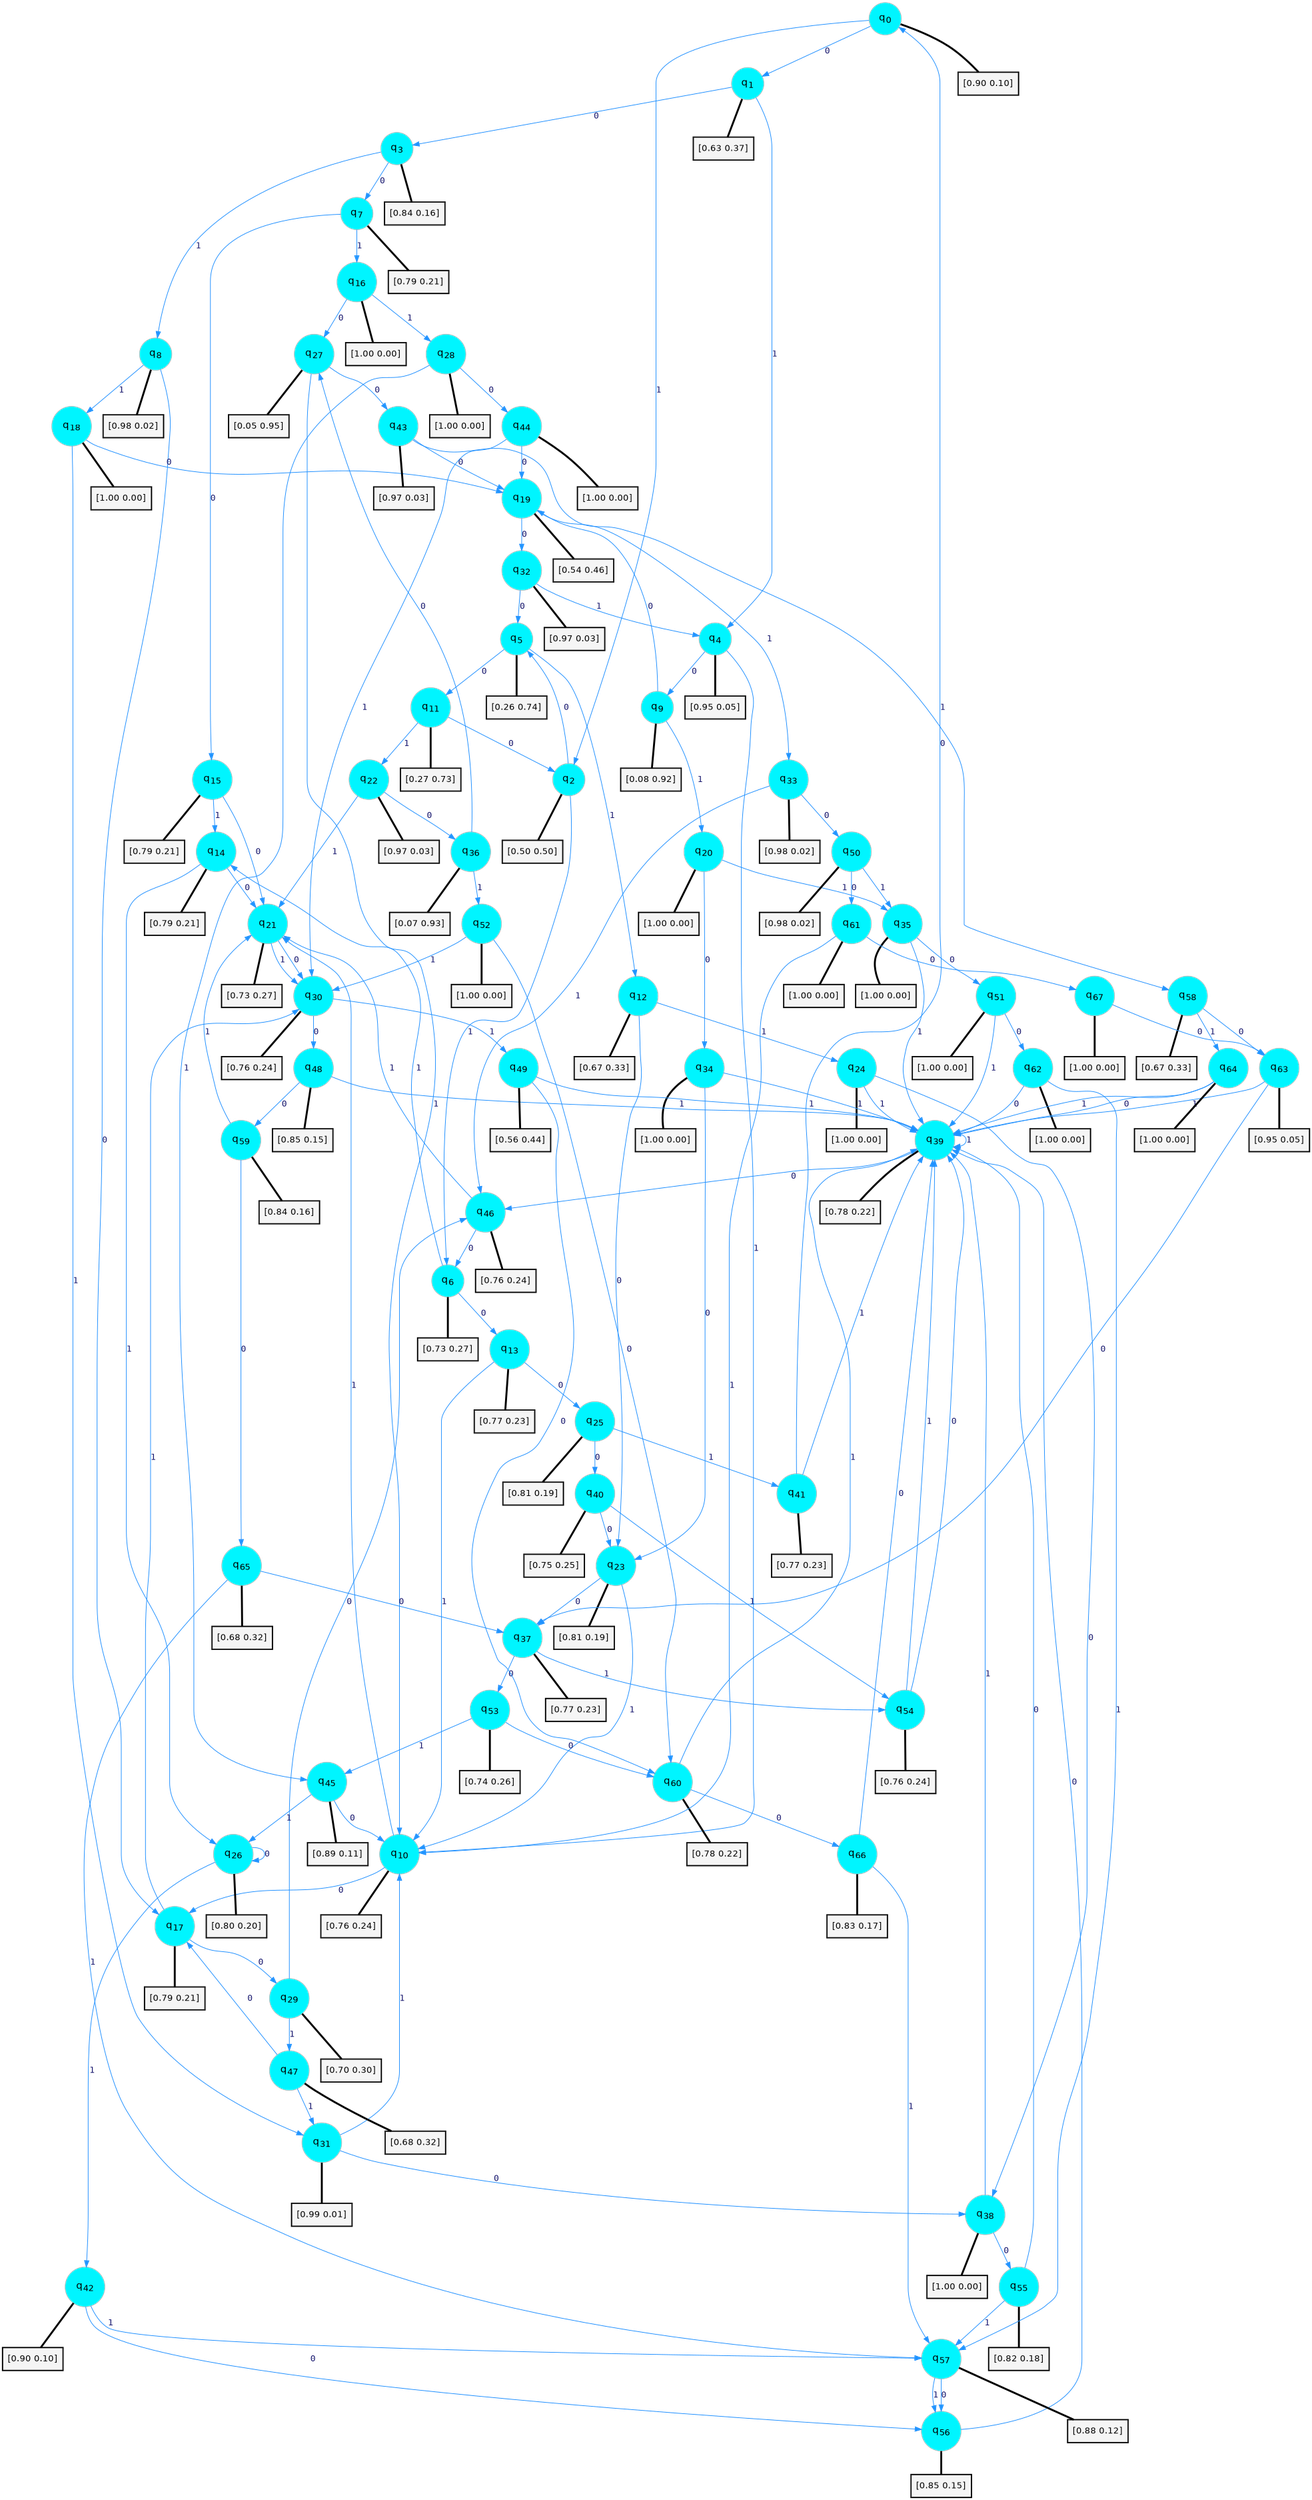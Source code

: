 digraph G {
graph [
bgcolor=transparent, dpi=300, rankdir=TD, size="40,25"];
node [
color=gray, fillcolor=turquoise1, fontcolor=black, fontname=Helvetica, fontsize=16, fontweight=bold, shape=circle, style=filled];
edge [
arrowsize=1, color=dodgerblue1, fontcolor=midnightblue, fontname=courier, fontweight=bold, penwidth=1, style=solid, weight=20];
0[label=<q<SUB>0</SUB>>];
1[label=<q<SUB>1</SUB>>];
2[label=<q<SUB>2</SUB>>];
3[label=<q<SUB>3</SUB>>];
4[label=<q<SUB>4</SUB>>];
5[label=<q<SUB>5</SUB>>];
6[label=<q<SUB>6</SUB>>];
7[label=<q<SUB>7</SUB>>];
8[label=<q<SUB>8</SUB>>];
9[label=<q<SUB>9</SUB>>];
10[label=<q<SUB>10</SUB>>];
11[label=<q<SUB>11</SUB>>];
12[label=<q<SUB>12</SUB>>];
13[label=<q<SUB>13</SUB>>];
14[label=<q<SUB>14</SUB>>];
15[label=<q<SUB>15</SUB>>];
16[label=<q<SUB>16</SUB>>];
17[label=<q<SUB>17</SUB>>];
18[label=<q<SUB>18</SUB>>];
19[label=<q<SUB>19</SUB>>];
20[label=<q<SUB>20</SUB>>];
21[label=<q<SUB>21</SUB>>];
22[label=<q<SUB>22</SUB>>];
23[label=<q<SUB>23</SUB>>];
24[label=<q<SUB>24</SUB>>];
25[label=<q<SUB>25</SUB>>];
26[label=<q<SUB>26</SUB>>];
27[label=<q<SUB>27</SUB>>];
28[label=<q<SUB>28</SUB>>];
29[label=<q<SUB>29</SUB>>];
30[label=<q<SUB>30</SUB>>];
31[label=<q<SUB>31</SUB>>];
32[label=<q<SUB>32</SUB>>];
33[label=<q<SUB>33</SUB>>];
34[label=<q<SUB>34</SUB>>];
35[label=<q<SUB>35</SUB>>];
36[label=<q<SUB>36</SUB>>];
37[label=<q<SUB>37</SUB>>];
38[label=<q<SUB>38</SUB>>];
39[label=<q<SUB>39</SUB>>];
40[label=<q<SUB>40</SUB>>];
41[label=<q<SUB>41</SUB>>];
42[label=<q<SUB>42</SUB>>];
43[label=<q<SUB>43</SUB>>];
44[label=<q<SUB>44</SUB>>];
45[label=<q<SUB>45</SUB>>];
46[label=<q<SUB>46</SUB>>];
47[label=<q<SUB>47</SUB>>];
48[label=<q<SUB>48</SUB>>];
49[label=<q<SUB>49</SUB>>];
50[label=<q<SUB>50</SUB>>];
51[label=<q<SUB>51</SUB>>];
52[label=<q<SUB>52</SUB>>];
53[label=<q<SUB>53</SUB>>];
54[label=<q<SUB>54</SUB>>];
55[label=<q<SUB>55</SUB>>];
56[label=<q<SUB>56</SUB>>];
57[label=<q<SUB>57</SUB>>];
58[label=<q<SUB>58</SUB>>];
59[label=<q<SUB>59</SUB>>];
60[label=<q<SUB>60</SUB>>];
61[label=<q<SUB>61</SUB>>];
62[label=<q<SUB>62</SUB>>];
63[label=<q<SUB>63</SUB>>];
64[label=<q<SUB>64</SUB>>];
65[label=<q<SUB>65</SUB>>];
66[label=<q<SUB>66</SUB>>];
67[label=<q<SUB>67</SUB>>];
68[label="[0.90 0.10]", shape=box,fontcolor=black, fontname=Helvetica, fontsize=14, penwidth=2, fillcolor=whitesmoke,color=black];
69[label="[0.63 0.37]", shape=box,fontcolor=black, fontname=Helvetica, fontsize=14, penwidth=2, fillcolor=whitesmoke,color=black];
70[label="[0.50 0.50]", shape=box,fontcolor=black, fontname=Helvetica, fontsize=14, penwidth=2, fillcolor=whitesmoke,color=black];
71[label="[0.84 0.16]", shape=box,fontcolor=black, fontname=Helvetica, fontsize=14, penwidth=2, fillcolor=whitesmoke,color=black];
72[label="[0.95 0.05]", shape=box,fontcolor=black, fontname=Helvetica, fontsize=14, penwidth=2, fillcolor=whitesmoke,color=black];
73[label="[0.26 0.74]", shape=box,fontcolor=black, fontname=Helvetica, fontsize=14, penwidth=2, fillcolor=whitesmoke,color=black];
74[label="[0.73 0.27]", shape=box,fontcolor=black, fontname=Helvetica, fontsize=14, penwidth=2, fillcolor=whitesmoke,color=black];
75[label="[0.79 0.21]", shape=box,fontcolor=black, fontname=Helvetica, fontsize=14, penwidth=2, fillcolor=whitesmoke,color=black];
76[label="[0.98 0.02]", shape=box,fontcolor=black, fontname=Helvetica, fontsize=14, penwidth=2, fillcolor=whitesmoke,color=black];
77[label="[0.08 0.92]", shape=box,fontcolor=black, fontname=Helvetica, fontsize=14, penwidth=2, fillcolor=whitesmoke,color=black];
78[label="[0.76 0.24]", shape=box,fontcolor=black, fontname=Helvetica, fontsize=14, penwidth=2, fillcolor=whitesmoke,color=black];
79[label="[0.27 0.73]", shape=box,fontcolor=black, fontname=Helvetica, fontsize=14, penwidth=2, fillcolor=whitesmoke,color=black];
80[label="[0.67 0.33]", shape=box,fontcolor=black, fontname=Helvetica, fontsize=14, penwidth=2, fillcolor=whitesmoke,color=black];
81[label="[0.77 0.23]", shape=box,fontcolor=black, fontname=Helvetica, fontsize=14, penwidth=2, fillcolor=whitesmoke,color=black];
82[label="[0.79 0.21]", shape=box,fontcolor=black, fontname=Helvetica, fontsize=14, penwidth=2, fillcolor=whitesmoke,color=black];
83[label="[0.79 0.21]", shape=box,fontcolor=black, fontname=Helvetica, fontsize=14, penwidth=2, fillcolor=whitesmoke,color=black];
84[label="[1.00 0.00]", shape=box,fontcolor=black, fontname=Helvetica, fontsize=14, penwidth=2, fillcolor=whitesmoke,color=black];
85[label="[0.79 0.21]", shape=box,fontcolor=black, fontname=Helvetica, fontsize=14, penwidth=2, fillcolor=whitesmoke,color=black];
86[label="[1.00 0.00]", shape=box,fontcolor=black, fontname=Helvetica, fontsize=14, penwidth=2, fillcolor=whitesmoke,color=black];
87[label="[0.54 0.46]", shape=box,fontcolor=black, fontname=Helvetica, fontsize=14, penwidth=2, fillcolor=whitesmoke,color=black];
88[label="[1.00 0.00]", shape=box,fontcolor=black, fontname=Helvetica, fontsize=14, penwidth=2, fillcolor=whitesmoke,color=black];
89[label="[0.73 0.27]", shape=box,fontcolor=black, fontname=Helvetica, fontsize=14, penwidth=2, fillcolor=whitesmoke,color=black];
90[label="[0.97 0.03]", shape=box,fontcolor=black, fontname=Helvetica, fontsize=14, penwidth=2, fillcolor=whitesmoke,color=black];
91[label="[0.81 0.19]", shape=box,fontcolor=black, fontname=Helvetica, fontsize=14, penwidth=2, fillcolor=whitesmoke,color=black];
92[label="[1.00 0.00]", shape=box,fontcolor=black, fontname=Helvetica, fontsize=14, penwidth=2, fillcolor=whitesmoke,color=black];
93[label="[0.81 0.19]", shape=box,fontcolor=black, fontname=Helvetica, fontsize=14, penwidth=2, fillcolor=whitesmoke,color=black];
94[label="[0.80 0.20]", shape=box,fontcolor=black, fontname=Helvetica, fontsize=14, penwidth=2, fillcolor=whitesmoke,color=black];
95[label="[0.05 0.95]", shape=box,fontcolor=black, fontname=Helvetica, fontsize=14, penwidth=2, fillcolor=whitesmoke,color=black];
96[label="[1.00 0.00]", shape=box,fontcolor=black, fontname=Helvetica, fontsize=14, penwidth=2, fillcolor=whitesmoke,color=black];
97[label="[0.70 0.30]", shape=box,fontcolor=black, fontname=Helvetica, fontsize=14, penwidth=2, fillcolor=whitesmoke,color=black];
98[label="[0.76 0.24]", shape=box,fontcolor=black, fontname=Helvetica, fontsize=14, penwidth=2, fillcolor=whitesmoke,color=black];
99[label="[0.99 0.01]", shape=box,fontcolor=black, fontname=Helvetica, fontsize=14, penwidth=2, fillcolor=whitesmoke,color=black];
100[label="[0.97 0.03]", shape=box,fontcolor=black, fontname=Helvetica, fontsize=14, penwidth=2, fillcolor=whitesmoke,color=black];
101[label="[0.98 0.02]", shape=box,fontcolor=black, fontname=Helvetica, fontsize=14, penwidth=2, fillcolor=whitesmoke,color=black];
102[label="[1.00 0.00]", shape=box,fontcolor=black, fontname=Helvetica, fontsize=14, penwidth=2, fillcolor=whitesmoke,color=black];
103[label="[1.00 0.00]", shape=box,fontcolor=black, fontname=Helvetica, fontsize=14, penwidth=2, fillcolor=whitesmoke,color=black];
104[label="[0.07 0.93]", shape=box,fontcolor=black, fontname=Helvetica, fontsize=14, penwidth=2, fillcolor=whitesmoke,color=black];
105[label="[0.77 0.23]", shape=box,fontcolor=black, fontname=Helvetica, fontsize=14, penwidth=2, fillcolor=whitesmoke,color=black];
106[label="[1.00 0.00]", shape=box,fontcolor=black, fontname=Helvetica, fontsize=14, penwidth=2, fillcolor=whitesmoke,color=black];
107[label="[0.78 0.22]", shape=box,fontcolor=black, fontname=Helvetica, fontsize=14, penwidth=2, fillcolor=whitesmoke,color=black];
108[label="[0.75 0.25]", shape=box,fontcolor=black, fontname=Helvetica, fontsize=14, penwidth=2, fillcolor=whitesmoke,color=black];
109[label="[0.77 0.23]", shape=box,fontcolor=black, fontname=Helvetica, fontsize=14, penwidth=2, fillcolor=whitesmoke,color=black];
110[label="[0.90 0.10]", shape=box,fontcolor=black, fontname=Helvetica, fontsize=14, penwidth=2, fillcolor=whitesmoke,color=black];
111[label="[0.97 0.03]", shape=box,fontcolor=black, fontname=Helvetica, fontsize=14, penwidth=2, fillcolor=whitesmoke,color=black];
112[label="[1.00 0.00]", shape=box,fontcolor=black, fontname=Helvetica, fontsize=14, penwidth=2, fillcolor=whitesmoke,color=black];
113[label="[0.89 0.11]", shape=box,fontcolor=black, fontname=Helvetica, fontsize=14, penwidth=2, fillcolor=whitesmoke,color=black];
114[label="[0.76 0.24]", shape=box,fontcolor=black, fontname=Helvetica, fontsize=14, penwidth=2, fillcolor=whitesmoke,color=black];
115[label="[0.68 0.32]", shape=box,fontcolor=black, fontname=Helvetica, fontsize=14, penwidth=2, fillcolor=whitesmoke,color=black];
116[label="[0.85 0.15]", shape=box,fontcolor=black, fontname=Helvetica, fontsize=14, penwidth=2, fillcolor=whitesmoke,color=black];
117[label="[0.56 0.44]", shape=box,fontcolor=black, fontname=Helvetica, fontsize=14, penwidth=2, fillcolor=whitesmoke,color=black];
118[label="[0.98 0.02]", shape=box,fontcolor=black, fontname=Helvetica, fontsize=14, penwidth=2, fillcolor=whitesmoke,color=black];
119[label="[1.00 0.00]", shape=box,fontcolor=black, fontname=Helvetica, fontsize=14, penwidth=2, fillcolor=whitesmoke,color=black];
120[label="[1.00 0.00]", shape=box,fontcolor=black, fontname=Helvetica, fontsize=14, penwidth=2, fillcolor=whitesmoke,color=black];
121[label="[0.74 0.26]", shape=box,fontcolor=black, fontname=Helvetica, fontsize=14, penwidth=2, fillcolor=whitesmoke,color=black];
122[label="[0.76 0.24]", shape=box,fontcolor=black, fontname=Helvetica, fontsize=14, penwidth=2, fillcolor=whitesmoke,color=black];
123[label="[0.82 0.18]", shape=box,fontcolor=black, fontname=Helvetica, fontsize=14, penwidth=2, fillcolor=whitesmoke,color=black];
124[label="[0.85 0.15]", shape=box,fontcolor=black, fontname=Helvetica, fontsize=14, penwidth=2, fillcolor=whitesmoke,color=black];
125[label="[0.88 0.12]", shape=box,fontcolor=black, fontname=Helvetica, fontsize=14, penwidth=2, fillcolor=whitesmoke,color=black];
126[label="[0.67 0.33]", shape=box,fontcolor=black, fontname=Helvetica, fontsize=14, penwidth=2, fillcolor=whitesmoke,color=black];
127[label="[0.84 0.16]", shape=box,fontcolor=black, fontname=Helvetica, fontsize=14, penwidth=2, fillcolor=whitesmoke,color=black];
128[label="[0.78 0.22]", shape=box,fontcolor=black, fontname=Helvetica, fontsize=14, penwidth=2, fillcolor=whitesmoke,color=black];
129[label="[1.00 0.00]", shape=box,fontcolor=black, fontname=Helvetica, fontsize=14, penwidth=2, fillcolor=whitesmoke,color=black];
130[label="[1.00 0.00]", shape=box,fontcolor=black, fontname=Helvetica, fontsize=14, penwidth=2, fillcolor=whitesmoke,color=black];
131[label="[0.95 0.05]", shape=box,fontcolor=black, fontname=Helvetica, fontsize=14, penwidth=2, fillcolor=whitesmoke,color=black];
132[label="[1.00 0.00]", shape=box,fontcolor=black, fontname=Helvetica, fontsize=14, penwidth=2, fillcolor=whitesmoke,color=black];
133[label="[0.68 0.32]", shape=box,fontcolor=black, fontname=Helvetica, fontsize=14, penwidth=2, fillcolor=whitesmoke,color=black];
134[label="[0.83 0.17]", shape=box,fontcolor=black, fontname=Helvetica, fontsize=14, penwidth=2, fillcolor=whitesmoke,color=black];
135[label="[1.00 0.00]", shape=box,fontcolor=black, fontname=Helvetica, fontsize=14, penwidth=2, fillcolor=whitesmoke,color=black];
0->1 [label=0];
0->2 [label=1];
0->68 [arrowhead=none, penwidth=3,color=black];
1->3 [label=0];
1->4 [label=1];
1->69 [arrowhead=none, penwidth=3,color=black];
2->5 [label=0];
2->6 [label=1];
2->70 [arrowhead=none, penwidth=3,color=black];
3->7 [label=0];
3->8 [label=1];
3->71 [arrowhead=none, penwidth=3,color=black];
4->9 [label=0];
4->10 [label=1];
4->72 [arrowhead=none, penwidth=3,color=black];
5->11 [label=0];
5->12 [label=1];
5->73 [arrowhead=none, penwidth=3,color=black];
6->13 [label=0];
6->14 [label=1];
6->74 [arrowhead=none, penwidth=3,color=black];
7->15 [label=0];
7->16 [label=1];
7->75 [arrowhead=none, penwidth=3,color=black];
8->17 [label=0];
8->18 [label=1];
8->76 [arrowhead=none, penwidth=3,color=black];
9->19 [label=0];
9->20 [label=1];
9->77 [arrowhead=none, penwidth=3,color=black];
10->17 [label=0];
10->21 [label=1];
10->78 [arrowhead=none, penwidth=3,color=black];
11->2 [label=0];
11->22 [label=1];
11->79 [arrowhead=none, penwidth=3,color=black];
12->23 [label=0];
12->24 [label=1];
12->80 [arrowhead=none, penwidth=3,color=black];
13->25 [label=0];
13->10 [label=1];
13->81 [arrowhead=none, penwidth=3,color=black];
14->21 [label=0];
14->26 [label=1];
14->82 [arrowhead=none, penwidth=3,color=black];
15->21 [label=0];
15->14 [label=1];
15->83 [arrowhead=none, penwidth=3,color=black];
16->27 [label=0];
16->28 [label=1];
16->84 [arrowhead=none, penwidth=3,color=black];
17->29 [label=0];
17->30 [label=1];
17->85 [arrowhead=none, penwidth=3,color=black];
18->19 [label=0];
18->31 [label=1];
18->86 [arrowhead=none, penwidth=3,color=black];
19->32 [label=0];
19->33 [label=1];
19->87 [arrowhead=none, penwidth=3,color=black];
20->34 [label=0];
20->35 [label=1];
20->88 [arrowhead=none, penwidth=3,color=black];
21->30 [label=0];
21->30 [label=1];
21->89 [arrowhead=none, penwidth=3,color=black];
22->36 [label=0];
22->21 [label=1];
22->90 [arrowhead=none, penwidth=3,color=black];
23->37 [label=0];
23->10 [label=1];
23->91 [arrowhead=none, penwidth=3,color=black];
24->38 [label=0];
24->39 [label=1];
24->92 [arrowhead=none, penwidth=3,color=black];
25->40 [label=0];
25->41 [label=1];
25->93 [arrowhead=none, penwidth=3,color=black];
26->26 [label=0];
26->42 [label=1];
26->94 [arrowhead=none, penwidth=3,color=black];
27->43 [label=0];
27->10 [label=1];
27->95 [arrowhead=none, penwidth=3,color=black];
28->44 [label=0];
28->45 [label=1];
28->96 [arrowhead=none, penwidth=3,color=black];
29->46 [label=0];
29->47 [label=1];
29->97 [arrowhead=none, penwidth=3,color=black];
30->48 [label=0];
30->49 [label=1];
30->98 [arrowhead=none, penwidth=3,color=black];
31->38 [label=0];
31->10 [label=1];
31->99 [arrowhead=none, penwidth=3,color=black];
32->5 [label=0];
32->4 [label=1];
32->100 [arrowhead=none, penwidth=3,color=black];
33->50 [label=0];
33->46 [label=1];
33->101 [arrowhead=none, penwidth=3,color=black];
34->23 [label=0];
34->39 [label=1];
34->102 [arrowhead=none, penwidth=3,color=black];
35->51 [label=0];
35->39 [label=1];
35->103 [arrowhead=none, penwidth=3,color=black];
36->27 [label=0];
36->52 [label=1];
36->104 [arrowhead=none, penwidth=3,color=black];
37->53 [label=0];
37->54 [label=1];
37->105 [arrowhead=none, penwidth=3,color=black];
38->55 [label=0];
38->39 [label=1];
38->106 [arrowhead=none, penwidth=3,color=black];
39->46 [label=0];
39->39 [label=1];
39->107 [arrowhead=none, penwidth=3,color=black];
40->23 [label=0];
40->54 [label=1];
40->108 [arrowhead=none, penwidth=3,color=black];
41->0 [label=0];
41->39 [label=1];
41->109 [arrowhead=none, penwidth=3,color=black];
42->56 [label=0];
42->57 [label=1];
42->110 [arrowhead=none, penwidth=3,color=black];
43->19 [label=0];
43->58 [label=1];
43->111 [arrowhead=none, penwidth=3,color=black];
44->19 [label=0];
44->30 [label=1];
44->112 [arrowhead=none, penwidth=3,color=black];
45->10 [label=0];
45->26 [label=1];
45->113 [arrowhead=none, penwidth=3,color=black];
46->6 [label=0];
46->21 [label=1];
46->114 [arrowhead=none, penwidth=3,color=black];
47->17 [label=0];
47->31 [label=1];
47->115 [arrowhead=none, penwidth=3,color=black];
48->59 [label=0];
48->39 [label=1];
48->116 [arrowhead=none, penwidth=3,color=black];
49->60 [label=0];
49->39 [label=1];
49->117 [arrowhead=none, penwidth=3,color=black];
50->61 [label=0];
50->35 [label=1];
50->118 [arrowhead=none, penwidth=3,color=black];
51->62 [label=0];
51->39 [label=1];
51->119 [arrowhead=none, penwidth=3,color=black];
52->60 [label=0];
52->30 [label=1];
52->120 [arrowhead=none, penwidth=3,color=black];
53->60 [label=0];
53->45 [label=1];
53->121 [arrowhead=none, penwidth=3,color=black];
54->39 [label=0];
54->39 [label=1];
54->122 [arrowhead=none, penwidth=3,color=black];
55->39 [label=0];
55->57 [label=1];
55->123 [arrowhead=none, penwidth=3,color=black];
56->39 [label=0];
56->124 [arrowhead=none, penwidth=3,color=black];
57->56 [label=0];
57->56 [label=1];
57->125 [arrowhead=none, penwidth=3,color=black];
58->63 [label=0];
58->64 [label=1];
58->126 [arrowhead=none, penwidth=3,color=black];
59->65 [label=0];
59->21 [label=1];
59->127 [arrowhead=none, penwidth=3,color=black];
60->66 [label=0];
60->39 [label=1];
60->128 [arrowhead=none, penwidth=3,color=black];
61->67 [label=0];
61->10 [label=1];
61->129 [arrowhead=none, penwidth=3,color=black];
62->39 [label=0];
62->57 [label=1];
62->130 [arrowhead=none, penwidth=3,color=black];
63->37 [label=0];
63->39 [label=1];
63->131 [arrowhead=none, penwidth=3,color=black];
64->39 [label=0];
64->39 [label=1];
64->132 [arrowhead=none, penwidth=3,color=black];
65->37 [label=0];
65->57 [label=1];
65->133 [arrowhead=none, penwidth=3,color=black];
66->39 [label=0];
66->57 [label=1];
66->134 [arrowhead=none, penwidth=3,color=black];
67->63 [label=0];
67->135 [arrowhead=none, penwidth=3,color=black];
}
